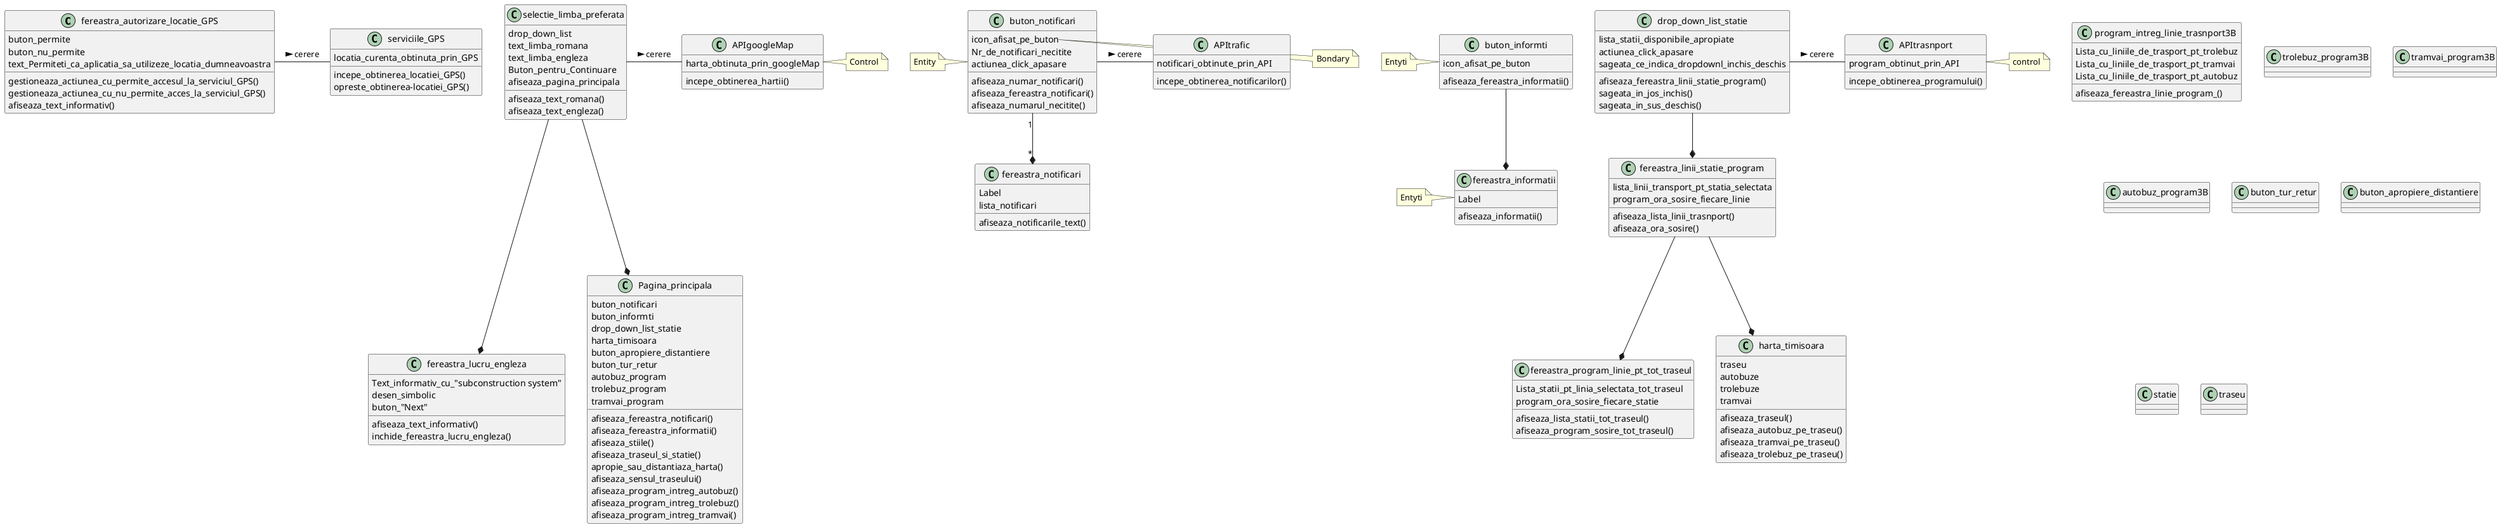 @startuml
'https://plantuml.com/class-diagram

class fereastra_autorizare_locatie_GPS {

buton_permite
buton_nu_permite
text_Permiteti_ca_aplicatia_sa_utilizeze_locatia_dumneavoastra
gestioneaza_actiunea_cu_permite_accesul_la_serviciul_GPS()
gestioneaza_actiunea_cu_nu_permite_acces_la_serviciul_GPS()
afiseaza_text_informativ()
}

class serviciile_GPS{

locatia_curenta_obtinuta_prin_GPS
incepe_obtinerea_locatiei_GPS()
opreste_obtinerea-locatiei_GPS()
}

fereastra_autorizare_locatie_GPS - serviciile_GPS :> cerere

class selectie_limba_preferata{

drop_down_list
text_limba_romana
text_limba_engleza
Buton_pentru_Continuare
afiseaza_text_romana()
afiseaza_text_engleza()
afiseaza_pagina_principala
}


class fereastra_lucru_engleza{
Text_informativ_cu_"subconstruction system"
desen_simbolic
buton_"Next"
afiseaza_text_informativ()
inchide_fereastra_lucru_engleza()
}
selectie_limba_preferata ---* fereastra_lucru_engleza
selectie_limba_preferata ---* Pagina_principala

class APIgoogleMap{
harta_obtinuta_prin_googleMap
incepe_obtinerea_hartii()
}
note right: Control
selectie_limba_preferata - APIgoogleMap :> cerere


class Pagina_principala{
buton_notificari
buton_informti
drop_down_list_statie
harta_timisoara
buton_apropiere_distantiere
buton_tur_retur
autobuz_program
trolebuz_program
tramvai_program
afiseaza_fereastra_notificari()
afiseaza_fereastra_informatii()
afiseaza_stiile()
afiseaza_traseul_si_statie()
apropie_sau_distantiaza_harta()
afiseaza_sensul_traseului()
afiseaza_program_intreg_autobuz()
afiseaza_program_intreg_trolebuz()
afiseaza_program_intreg_tramvai()


}
class buton_notificari{
icon_afisat_pe_buton
Nr_de_notificari_necitite
actiunea_click_apasare
afiseaza_numar_notificari()
afiseaza_fereastra_notificari()
afiseaza_numarul_necitite()
}

note left:Entity
note right of buton_notificari::icon_afisat_pe_buton
 Bondary
 end note

class fereastra_notificari{
Label
lista_notificari
afiseaza_notificarile_text()
}
buton_notificari"1"--*"*" fereastra_notificari

class APItrafic{
notificari_obtinute_prin_API
incepe_obtinerea_notificarilor()
}
buton_notificari - APItrafic:> cerere

class buton_informti{
icon_afisat_pe_buton
afiseaza_fereastra_informatii()
}
note left: Entyti
class fereastra_informatii{
Label
afiseaza_informatii()
}
buton_informti--* fereastra_informatii
note left: Entyti

class drop_down_list_statie{
lista_statii_disponibile_apropiate
actiunea_click_apasare
sageata_ce_indica_dropdownl_inchis_deschis
afiseaza_fereastra_linii_statie_program()
sageata_in_jos_inchis()
sageata_in_sus_deschis()
}
class APItrasnport{
program_obtinut_prin_API
incepe_obtinerea_programului()
}
drop_down_list_statie - APItrasnport:> cerere
note right:control

class fereastra_linii_statie_program{
lista_linii_transport_pt_statia_selectata
program_ora_sosire_fiecare_linie
afiseaza_lista_linii_trasnport()
afiseaza_ora_sosire()
}
drop_down_list_statie--* fereastra_linii_statie_program

class fereastra_program_linie_pt_tot_traseul{
Lista_statii_pt_linia_selectata_tot_traseul
program_ora_sosire_fiecare_statie

afiseaza_lista_statii_tot_traseul()
afiseaza_program_sosire_tot_traseul()
}
fereastra_linii_statie_program--*fereastra_program_linie_pt_tot_traseul
fereastra_linii_statie_program--*harta_timisoara
class harta_timisoara{
traseu
autobuze
trolebuze
tramvai
afiseaza_traseul()
afiseaza_autobuz_pe_traseu()
afiseaza_tramvai_pe_traseu()
afiseaza_trolebuz_pe_traseu()
}

class program_intreg_linie_trasnport3B{
Lista_cu_liniile_de_trasport_pt_trolebuz
Lista_cu_liniile_de_trasport_pt_tramvai
Lista_cu_liniile_de_trasport_pt_autobuz
afiseaza_fereastra_linie_program_()
}
class trolebuz_program3B{

}
class tramvai_program3B{}
class autobuz_program3B{}


class buton_tur_retur{}

class buton_apropiere_distantiere{}


class statie{}
class traseu {}








@enduml